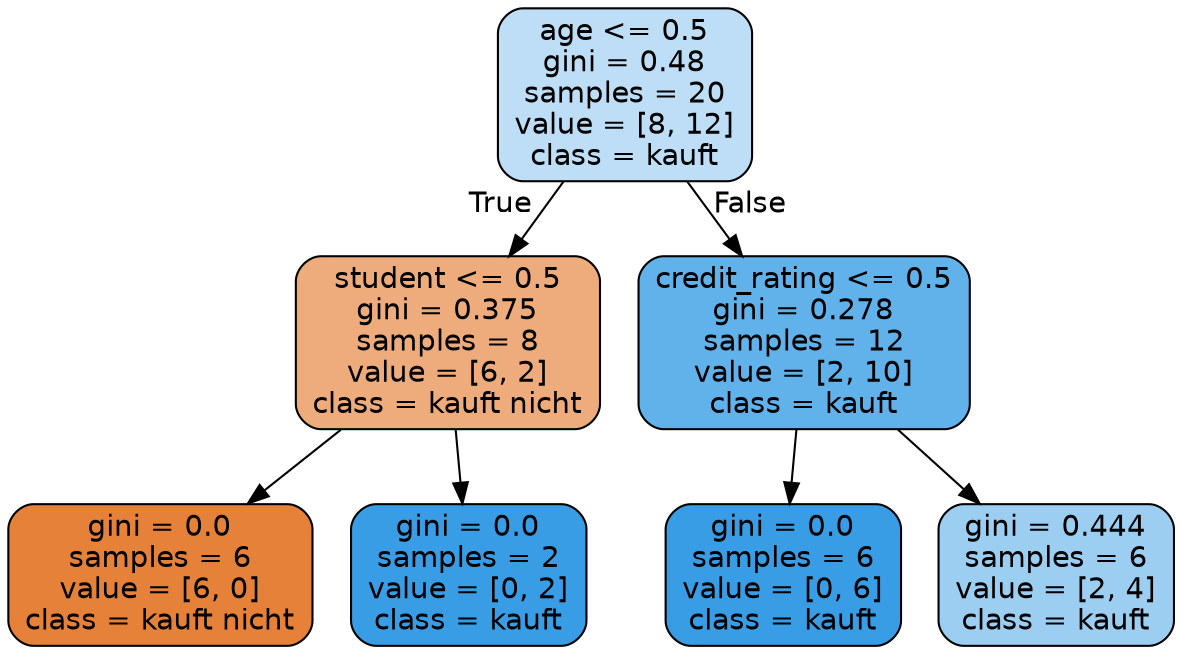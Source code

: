 digraph Tree {
node [shape=box, style="filled, rounded", color="black", fontname="helvetica"] ;
edge [fontname="helvetica"] ;
0 [label="age <= 0.5\ngini = 0.48\nsamples = 20\nvalue = [8, 12]\nclass = kauft", fillcolor="#bddef6"] ;
1 [label="student <= 0.5\ngini = 0.375\nsamples = 8\nvalue = [6, 2]\nclass = kauft nicht", fillcolor="#eeab7b"] ;
0 -> 1 [labeldistance=2.5, labelangle=45, headlabel="True"] ;
2 [label="gini = 0.0\nsamples = 6\nvalue = [6, 0]\nclass = kauft nicht", fillcolor="#e58139"] ;
1 -> 2 ;
3 [label="gini = 0.0\nsamples = 2\nvalue = [0, 2]\nclass = kauft", fillcolor="#399de5"] ;
1 -> 3 ;
4 [label="credit_rating <= 0.5\ngini = 0.278\nsamples = 12\nvalue = [2, 10]\nclass = kauft", fillcolor="#61b1ea"] ;
0 -> 4 [labeldistance=2.5, labelangle=-45, headlabel="False"] ;
5 [label="gini = 0.0\nsamples = 6\nvalue = [0, 6]\nclass = kauft", fillcolor="#399de5"] ;
4 -> 5 ;
6 [label="gini = 0.444\nsamples = 6\nvalue = [2, 4]\nclass = kauft", fillcolor="#9ccef2"] ;
4 -> 6 ;
}